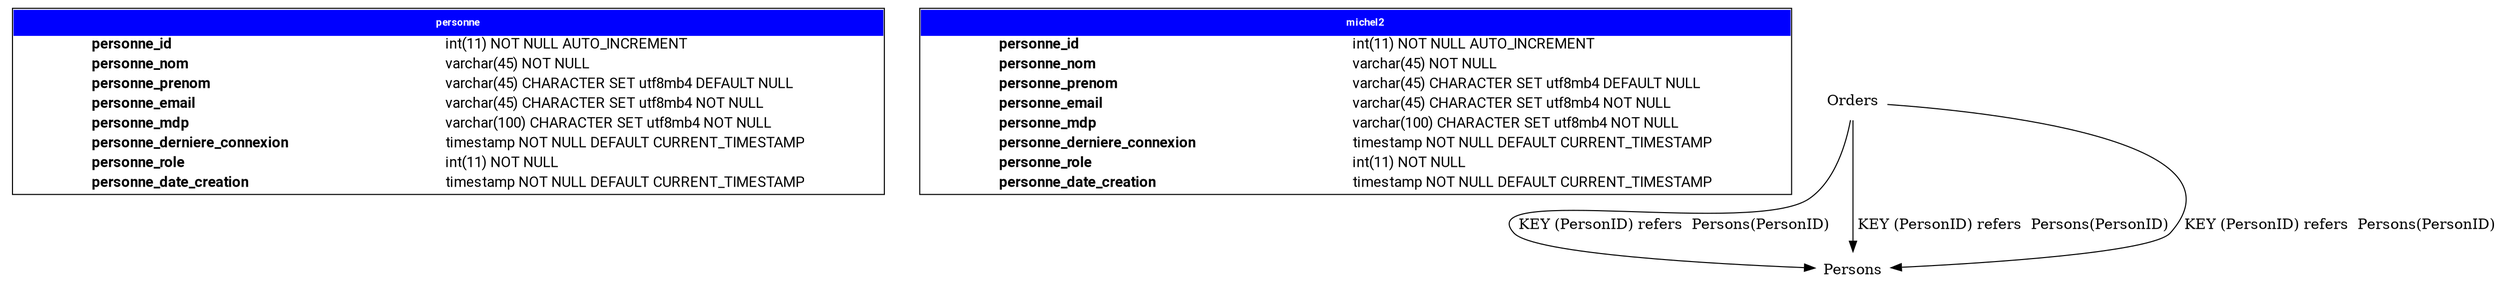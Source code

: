 digraph hello {

    node [

        shape = "plaintext"

    ]
personne [label=<
    <TABLE BGCOLOR="white" BORDER="1" CELLBORDER="0" CELLSPACING="0">
    <TR><TD COLSPAN="2" CELLPADDING="5" ALIGN="CENTER" BGCOLOR="blue">
    <FONT FACE="Roboto" COLOR="white" POINT-SIZE="10"><B>
    personne
    </B></FONT></TD></TR>
<TR><TD ALIGN="LEFT" BORDER="0">
                <FONT FACE="Roboto"><B>personne_id</B></FONT>
                </TD><TD ALIGN="LEFT">
                <FONT FACE="Roboto">int(11) NOT NULL AUTO_INCREMENT</FONT>
                </TD></TR>
<TR><TD ALIGN="LEFT" BORDER="0">
                <FONT FACE="Roboto"><B>personne_nom</B></FONT>
                </TD><TD ALIGN="LEFT">
                <FONT FACE="Roboto">varchar(45) NOT NULL</FONT>
                </TD></TR>
<TR><TD ALIGN="LEFT" BORDER="0">
                <FONT FACE="Roboto"><B>personne_prenom</B></FONT>
                </TD><TD ALIGN="LEFT">
                <FONT FACE="Roboto">varchar(45) CHARACTER SET utf8mb4 DEFAULT NULL</FONT>
                </TD></TR>
<TR><TD ALIGN="LEFT" BORDER="0">
                <FONT FACE="Roboto"><B>personne_email</B></FONT>
                </TD><TD ALIGN="LEFT">
                <FONT FACE="Roboto">varchar(45) CHARACTER SET utf8mb4 NOT NULL</FONT>
                </TD></TR>
<TR><TD ALIGN="LEFT" BORDER="0">
                <FONT FACE="Roboto"><B>personne_mdp</B></FONT>
                </TD><TD ALIGN="LEFT">
                <FONT FACE="Roboto">varchar(100) CHARACTER SET utf8mb4 NOT NULL</FONT>
                </TD></TR>
<TR><TD ALIGN="LEFT" BORDER="0">
                <FONT FACE="Roboto"><B>personne_derniere_connexion</B></FONT>
                </TD><TD ALIGN="LEFT">
                <FONT FACE="Roboto">timestamp NOT NULL DEFAULT CURRENT_TIMESTAMP</FONT>
                </TD></TR>
<TR><TD ALIGN="LEFT" BORDER="0">
                <FONT FACE="Roboto"><B>personne_role</B></FONT>
                </TD><TD ALIGN="LEFT">
                <FONT FACE="Roboto">int(11) NOT NULL</FONT>
                </TD></TR>
<TR><TD ALIGN="LEFT" BORDER="0">
                <FONT FACE="Roboto"><B>personne_date_creation</B></FONT>
                </TD><TD ALIGN="LEFT">
                <FONT FACE="Roboto">timestamp NOT NULL DEFAULT CURRENT_TIMESTAMP</FONT>
                </TD></TR>


</TABLE> >]
michel2 [label=<
    <TABLE BGCOLOR="white" BORDER="1" CELLBORDER="0" CELLSPACING="0">
    <TR><TD COLSPAN="2" CELLPADDING="5" ALIGN="CENTER" BGCOLOR="blue">
    <FONT FACE="Roboto" COLOR="white" POINT-SIZE="10"><B>
    michel2
    </B></FONT></TD></TR>
<TR><TD ALIGN="LEFT" BORDER="0">
                <FONT FACE="Roboto"><B>personne_id</B></FONT>
                </TD><TD ALIGN="LEFT">
                <FONT FACE="Roboto">int(11) NOT NULL AUTO_INCREMENT</FONT>
                </TD></TR>
<TR><TD ALIGN="LEFT" BORDER="0">
                <FONT FACE="Roboto"><B>personne_nom</B></FONT>
                </TD><TD ALIGN="LEFT">
                <FONT FACE="Roboto">varchar(45) NOT NULL</FONT>
                </TD></TR>
<TR><TD ALIGN="LEFT" BORDER="0">
                <FONT FACE="Roboto"><B>personne_prenom</B></FONT>
                </TD><TD ALIGN="LEFT">
                <FONT FACE="Roboto">varchar(45) CHARACTER SET utf8mb4 DEFAULT NULL</FONT>
                </TD></TR>
<TR><TD ALIGN="LEFT" BORDER="0">
                <FONT FACE="Roboto"><B>personne_email</B></FONT>
                </TD><TD ALIGN="LEFT">
                <FONT FACE="Roboto">varchar(45) CHARACTER SET utf8mb4 NOT NULL</FONT>
                </TD></TR>
<TR><TD ALIGN="LEFT" BORDER="0">
                <FONT FACE="Roboto"><B>personne_mdp</B></FONT>
                </TD><TD ALIGN="LEFT">
                <FONT FACE="Roboto">varchar(100) CHARACTER SET utf8mb4 NOT NULL</FONT>
                </TD></TR>
<TR><TD ALIGN="LEFT" BORDER="0">
                <FONT FACE="Roboto"><B>personne_derniere_connexion</B></FONT>
                </TD><TD ALIGN="LEFT">
                <FONT FACE="Roboto">timestamp NOT NULL DEFAULT CURRENT_TIMESTAMP</FONT>
                </TD></TR>
<TR><TD ALIGN="LEFT" BORDER="0">
                <FONT FACE="Roboto"><B>personne_role</B></FONT>
                </TD><TD ALIGN="LEFT">
                <FONT FACE="Roboto">int(11) NOT NULL</FONT>
                </TD></TR>
<TR><TD ALIGN="LEFT" BORDER="0">
                <FONT FACE="Roboto"><B>personne_date_creation</B></FONT>
                </TD><TD ALIGN="LEFT">
                <FONT FACE="Roboto">timestamp NOT NULL DEFAULT CURRENT_TIMESTAMP</FONT>
                </TD></TR>


</TABLE> >]

Orders ->  Persons [label=" KEY (PersonID) refers  Persons(PersonID)"]
Orders ->  Persons [label=" KEY (PersonID) refers  Persons(PersonID)"]
Orders ->  Persons [label=" KEY (PersonID) refers  Persons(PersonID)"]




}